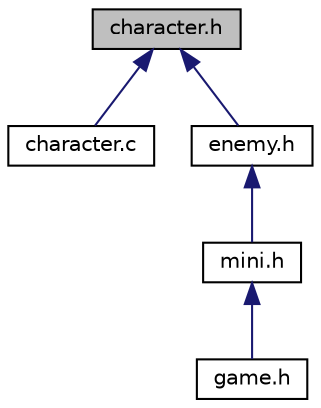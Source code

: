 digraph "character.h"
{
 // LATEX_PDF_SIZE
  edge [fontname="Helvetica",fontsize="10",labelfontname="Helvetica",labelfontsize="10"];
  node [fontname="Helvetica",fontsize="10",shape=record];
  Node1 [label="character.h",height=0.2,width=0.4,color="black", fillcolor="grey75", style="filled", fontcolor="black",tooltip="prototypes for functions in character.c"];
  Node1 -> Node2 [dir="back",color="midnightblue",fontsize="10",style="solid",fontname="Helvetica"];
  Node2 [label="character.c",height=0.2,width=0.4,color="black", fillcolor="white", style="filled",URL="$character_8c.html",tooltip="Source file for characters, camera and tiles for the game."];
  Node1 -> Node3 [dir="back",color="midnightblue",fontsize="10",style="solid",fontname="Helvetica"];
  Node3 [label="enemy.h",height=0.2,width=0.4,color="black", fillcolor="white", style="filled",URL="$enemy_8h_source.html",tooltip=" "];
  Node3 -> Node4 [dir="back",color="midnightblue",fontsize="10",style="solid",fontname="Helvetica"];
  Node4 [label="mini.h",height=0.2,width=0.4,color="black", fillcolor="white", style="filled",URL="$mini_8h_source.html",tooltip=" "];
  Node4 -> Node5 [dir="back",color="midnightblue",fontsize="10",style="solid",fontname="Helvetica"];
  Node5 [label="game.h",height=0.2,width=0.4,color="black", fillcolor="white", style="filled",URL="$game_8h_source.html",tooltip=" "];
}
